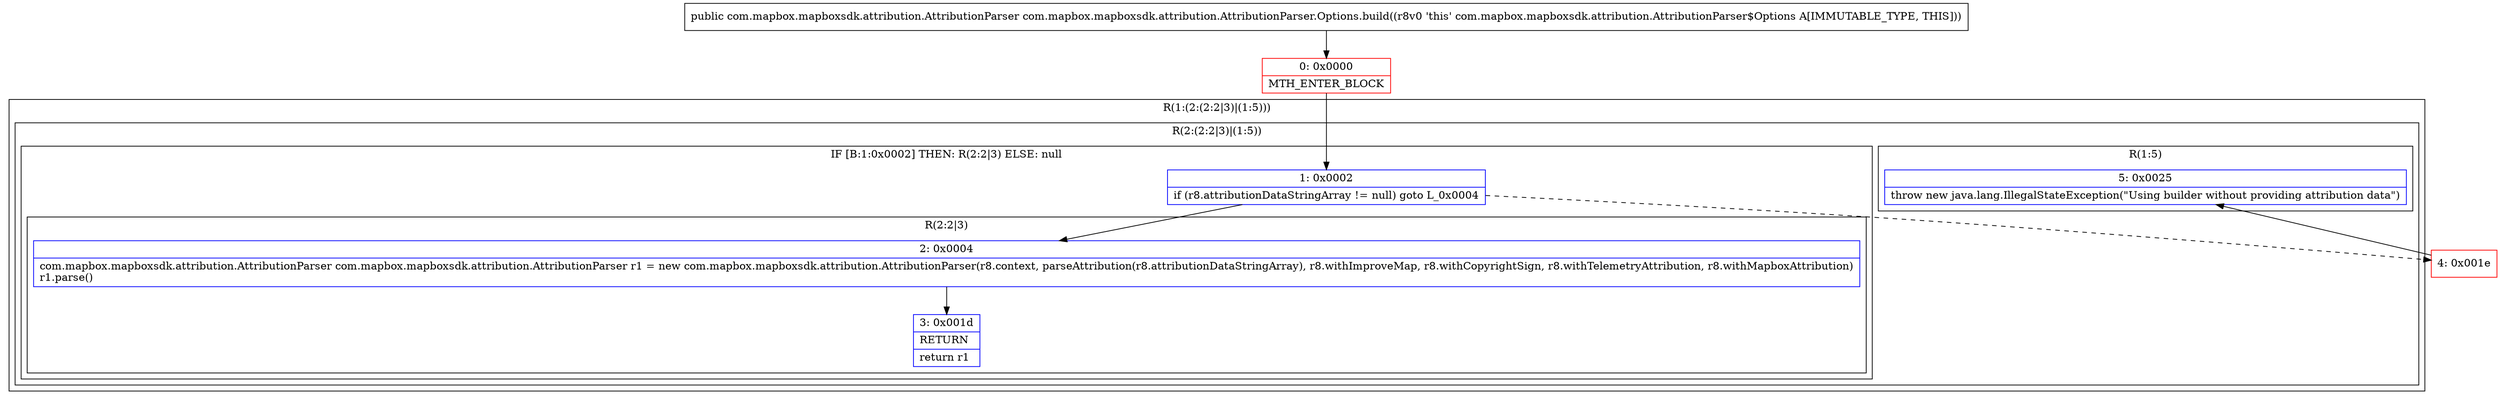 digraph "CFG forcom.mapbox.mapboxsdk.attribution.AttributionParser.Options.build()Lcom\/mapbox\/mapboxsdk\/attribution\/AttributionParser;" {
subgraph cluster_Region_822852080 {
label = "R(1:(2:(2:2|3)|(1:5)))";
node [shape=record,color=blue];
subgraph cluster_Region_1910134500 {
label = "R(2:(2:2|3)|(1:5))";
node [shape=record,color=blue];
subgraph cluster_IfRegion_935857677 {
label = "IF [B:1:0x0002] THEN: R(2:2|3) ELSE: null";
node [shape=record,color=blue];
Node_1 [shape=record,label="{1\:\ 0x0002|if (r8.attributionDataStringArray != null) goto L_0x0004\l}"];
subgraph cluster_Region_2028195124 {
label = "R(2:2|3)";
node [shape=record,color=blue];
Node_2 [shape=record,label="{2\:\ 0x0004|com.mapbox.mapboxsdk.attribution.AttributionParser com.mapbox.mapboxsdk.attribution.AttributionParser r1 = new com.mapbox.mapboxsdk.attribution.AttributionParser(r8.context, parseAttribution(r8.attributionDataStringArray), r8.withImproveMap, r8.withCopyrightSign, r8.withTelemetryAttribution, r8.withMapboxAttribution)\lr1.parse()\l}"];
Node_3 [shape=record,label="{3\:\ 0x001d|RETURN\l|return r1\l}"];
}
}
subgraph cluster_Region_96032117 {
label = "R(1:5)";
node [shape=record,color=blue];
Node_5 [shape=record,label="{5\:\ 0x0025|throw new java.lang.IllegalStateException(\"Using builder without providing attribution data\")\l}"];
}
}
}
Node_0 [shape=record,color=red,label="{0\:\ 0x0000|MTH_ENTER_BLOCK\l}"];
Node_4 [shape=record,color=red,label="{4\:\ 0x001e}"];
MethodNode[shape=record,label="{public com.mapbox.mapboxsdk.attribution.AttributionParser com.mapbox.mapboxsdk.attribution.AttributionParser.Options.build((r8v0 'this' com.mapbox.mapboxsdk.attribution.AttributionParser$Options A[IMMUTABLE_TYPE, THIS])) }"];
MethodNode -> Node_0;
Node_1 -> Node_2;
Node_1 -> Node_4[style=dashed];
Node_2 -> Node_3;
Node_0 -> Node_1;
Node_4 -> Node_5;
}

